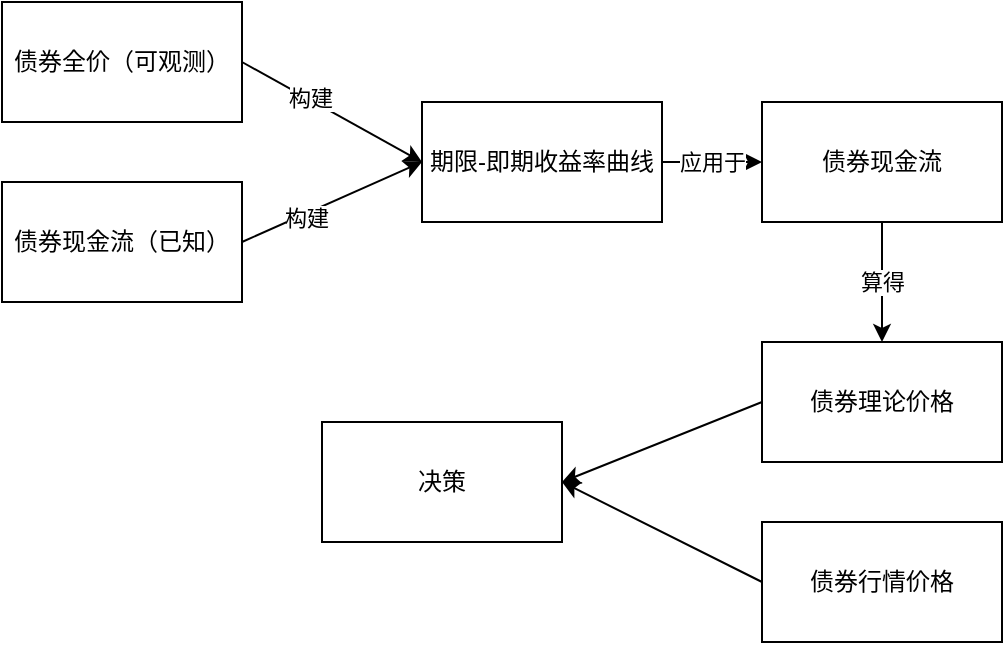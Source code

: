 <mxfile version="14.4.3" type="github">
  <diagram id="on3Ss2C4T5PusIH5QJKo" name="Page-1">
    <mxGraphModel dx="1102" dy="558" grid="1" gridSize="10" guides="1" tooltips="1" connect="1" arrows="1" fold="1" page="1" pageScale="1" pageWidth="827" pageHeight="1169" math="0" shadow="0">
      <root>
        <mxCell id="0" />
        <mxCell id="1" parent="0" />
        <mxCell id="tV3845jwS3USxmBIipec-1" value="债券全价（可观测）" style="rounded=0;whiteSpace=wrap;html=1;" vertex="1" parent="1">
          <mxGeometry x="40" y="70" width="120" height="60" as="geometry" />
        </mxCell>
        <mxCell id="tV3845jwS3USxmBIipec-2" value="债券现金流（已知）" style="rounded=0;whiteSpace=wrap;html=1;" vertex="1" parent="1">
          <mxGeometry x="40" y="160" width="120" height="60" as="geometry" />
        </mxCell>
        <mxCell id="tV3845jwS3USxmBIipec-3" value="" style="endArrow=classic;html=1;exitX=1;exitY=0.5;exitDx=0;exitDy=0;entryX=0;entryY=0.5;entryDx=0;entryDy=0;" edge="1" parent="1" source="tV3845jwS3USxmBIipec-1" target="tV3845jwS3USxmBIipec-4">
          <mxGeometry width="50" height="50" relative="1" as="geometry">
            <mxPoint x="260" y="260" as="sourcePoint" />
            <mxPoint x="300" y="220" as="targetPoint" />
          </mxGeometry>
        </mxCell>
        <mxCell id="tV3845jwS3USxmBIipec-10" value="构建" style="edgeLabel;html=1;align=center;verticalAlign=middle;resizable=0;points=[];" vertex="1" connectable="0" parent="tV3845jwS3USxmBIipec-3">
          <mxGeometry x="-0.253" y="1" relative="1" as="geometry">
            <mxPoint as="offset" />
          </mxGeometry>
        </mxCell>
        <mxCell id="tV3845jwS3USxmBIipec-4" value="期限-即期收益率曲线" style="rounded=0;whiteSpace=wrap;html=1;" vertex="1" parent="1">
          <mxGeometry x="250" y="120" width="120" height="60" as="geometry" />
        </mxCell>
        <mxCell id="tV3845jwS3USxmBIipec-14" value="算得" style="edgeStyle=orthogonalEdgeStyle;rounded=0;orthogonalLoop=1;jettySize=auto;html=1;" edge="1" parent="1" source="tV3845jwS3USxmBIipec-5" target="tV3845jwS3USxmBIipec-6">
          <mxGeometry relative="1" as="geometry" />
        </mxCell>
        <mxCell id="tV3845jwS3USxmBIipec-5" value="债券现金流" style="rounded=0;whiteSpace=wrap;html=1;" vertex="1" parent="1">
          <mxGeometry x="420" y="120" width="120" height="60" as="geometry" />
        </mxCell>
        <mxCell id="tV3845jwS3USxmBIipec-6" value="债券理论价格" style="rounded=0;whiteSpace=wrap;html=1;" vertex="1" parent="1">
          <mxGeometry x="420" y="240" width="120" height="60" as="geometry" />
        </mxCell>
        <mxCell id="tV3845jwS3USxmBIipec-7" value="债券行情价格" style="rounded=0;whiteSpace=wrap;html=1;" vertex="1" parent="1">
          <mxGeometry x="420" y="330" width="120" height="60" as="geometry" />
        </mxCell>
        <mxCell id="tV3845jwS3USxmBIipec-8" value="决策" style="rounded=0;whiteSpace=wrap;html=1;" vertex="1" parent="1">
          <mxGeometry x="200" y="280" width="120" height="60" as="geometry" />
        </mxCell>
        <mxCell id="tV3845jwS3USxmBIipec-9" value="" style="endArrow=classic;html=1;exitX=1;exitY=0.5;exitDx=0;exitDy=0;entryX=0;entryY=0.5;entryDx=0;entryDy=0;" edge="1" parent="1" source="tV3845jwS3USxmBIipec-2" target="tV3845jwS3USxmBIipec-4">
          <mxGeometry width="50" height="50" relative="1" as="geometry">
            <mxPoint x="170" y="110" as="sourcePoint" />
            <mxPoint x="320" y="160" as="targetPoint" />
          </mxGeometry>
        </mxCell>
        <mxCell id="tV3845jwS3USxmBIipec-11" value="构建" style="edgeLabel;html=1;align=center;verticalAlign=middle;resizable=0;points=[];" vertex="1" connectable="0" parent="tV3845jwS3USxmBIipec-9">
          <mxGeometry x="-0.307" y="-2" relative="1" as="geometry">
            <mxPoint as="offset" />
          </mxGeometry>
        </mxCell>
        <mxCell id="tV3845jwS3USxmBIipec-13" value="应用于" style="endArrow=classic;html=1;exitX=1;exitY=0.5;exitDx=0;exitDy=0;entryX=0;entryY=0.5;entryDx=0;entryDy=0;" edge="1" parent="1" source="tV3845jwS3USxmBIipec-4" target="tV3845jwS3USxmBIipec-5">
          <mxGeometry width="50" height="50" relative="1" as="geometry">
            <mxPoint x="270" y="410" as="sourcePoint" />
            <mxPoint x="320" y="360" as="targetPoint" />
          </mxGeometry>
        </mxCell>
        <mxCell id="tV3845jwS3USxmBIipec-16" value="" style="endArrow=classic;html=1;exitX=0;exitY=0.5;exitDx=0;exitDy=0;entryX=1;entryY=0.5;entryDx=0;entryDy=0;" edge="1" parent="1" source="tV3845jwS3USxmBIipec-6" target="tV3845jwS3USxmBIipec-8">
          <mxGeometry width="50" height="50" relative="1" as="geometry">
            <mxPoint x="70" y="540" as="sourcePoint" />
            <mxPoint x="570" y="350" as="targetPoint" />
          </mxGeometry>
        </mxCell>
        <mxCell id="tV3845jwS3USxmBIipec-17" value="" style="endArrow=classic;html=1;exitX=0;exitY=0.5;exitDx=0;exitDy=0;entryX=1;entryY=0.5;entryDx=0;entryDy=0;" edge="1" parent="1" source="tV3845jwS3USxmBIipec-7" target="tV3845jwS3USxmBIipec-8">
          <mxGeometry width="50" height="50" relative="1" as="geometry">
            <mxPoint x="80" y="550" as="sourcePoint" />
            <mxPoint x="340" y="440" as="targetPoint" />
          </mxGeometry>
        </mxCell>
      </root>
    </mxGraphModel>
  </diagram>
</mxfile>
